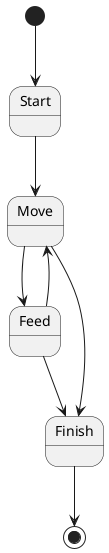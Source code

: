 @startuml

[*] --> Start
Start --> Move
Move --> Feed
Feed --> Move
Move --> Finish
Feed --> Finish
Finish --> [*]

@enduml
